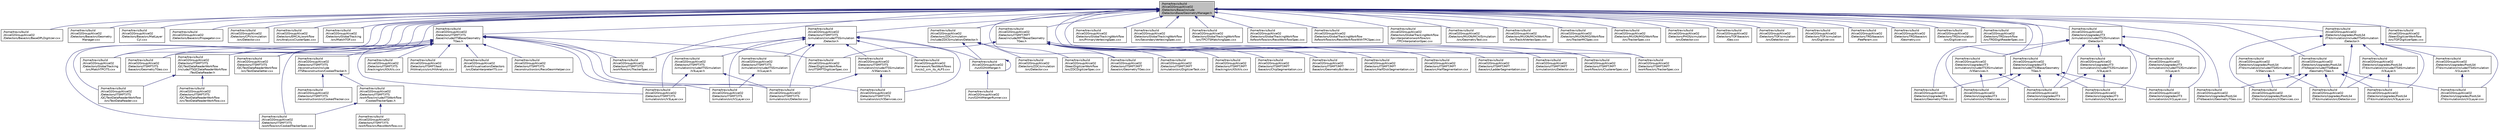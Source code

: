digraph "/home/travis/build/AliceO2Group/AliceO2/Detectors/Base/include/DetectorsBase/GeometryManager.h"
{
 // INTERACTIVE_SVG=YES
  bgcolor="transparent";
  edge [fontname="Helvetica",fontsize="10",labelfontname="Helvetica",labelfontsize="10"];
  node [fontname="Helvetica",fontsize="10",shape=record];
  Node50 [label="/home/travis/build\l/AliceO2Group/AliceO2\l/Detectors/Base/include\l/DetectorsBase/GeometryManager.h",height=0.2,width=0.4,color="black", fillcolor="grey75", style="filled", fontcolor="black"];
  Node50 -> Node51 [dir="back",color="midnightblue",fontsize="10",style="solid",fontname="Helvetica"];
  Node51 [label="/home/travis/build\l/AliceO2Group/AliceO2\l/Detectors/Base/src/BaseDPLDigitizer.cxx",height=0.2,width=0.4,color="black",URL="$df/d11/BaseDPLDigitizer_8cxx.html"];
  Node50 -> Node52 [dir="back",color="midnightblue",fontsize="10",style="solid",fontname="Helvetica"];
  Node52 [label="/home/travis/build\l/AliceO2Group/AliceO2\l/Detectors/Base/src/Geometry\lManager.cxx",height=0.2,width=0.4,color="black",URL="$d2/d93/Detectors_2Base_2src_2GeometryManager_8cxx.html"];
  Node50 -> Node53 [dir="back",color="midnightblue",fontsize="10",style="solid",fontname="Helvetica"];
  Node53 [label="/home/travis/build\l/AliceO2Group/AliceO2\l/Detectors/Base/src/MatLayer\lCyl.cxx",height=0.2,width=0.4,color="black",URL="$d1/d2b/MatLayerCyl_8cxx.html",tooltip="Implementation of single cylindrical material layer. "];
  Node50 -> Node54 [dir="back",color="midnightblue",fontsize="10",style="solid",fontname="Helvetica"];
  Node54 [label="/home/travis/build\l/AliceO2Group/AliceO2\l/Detectors/Base/src/Propagator.cxx",height=0.2,width=0.4,color="black",URL="$d8/dee/Propagator_8cxx.html"];
  Node50 -> Node55 [dir="back",color="midnightblue",fontsize="10",style="solid",fontname="Helvetica"];
  Node55 [label="/home/travis/build\l/AliceO2Group/AliceO2\l/Detectors/CPV/simulation\l/src/Detector.cxx",height=0.2,width=0.4,color="black",URL="$de/de0/CPV_2simulation_2src_2Detector_8cxx.html"];
  Node50 -> Node56 [dir="back",color="midnightblue",fontsize="10",style="solid",fontname="Helvetica"];
  Node56 [label="/home/travis/build\l/AliceO2Group/AliceO2\l/Detectors/EMCAL/workflow\l/src/AnalysisClusterSpec.cxx",height=0.2,width=0.4,color="black",URL="$d2/d75/AnalysisClusterSpec_8cxx.html"];
  Node50 -> Node57 [dir="back",color="midnightblue",fontsize="10",style="solid",fontname="Helvetica"];
  Node57 [label="/home/travis/build\l/AliceO2Group/AliceO2\l/Detectors/GlobalTracking\l/src/MatchTOF.cxx",height=0.2,width=0.4,color="black",URL="$db/d6a/MatchTOF_8cxx.html"];
  Node50 -> Node58 [dir="back",color="midnightblue",fontsize="10",style="solid",fontname="Helvetica"];
  Node58 [label="/home/travis/build\l/AliceO2Group/AliceO2\l/Detectors/GlobalTracking\l/src/MatchTPCITS.cxx",height=0.2,width=0.4,color="black",URL="$dc/d59/MatchTPCITS_8cxx.html"];
  Node50 -> Node59 [dir="back",color="midnightblue",fontsize="10",style="solid",fontname="Helvetica"];
  Node59 [label="/home/travis/build\l/AliceO2Group/AliceO2\l/Detectors/GlobalTrackingWorkflow\l/src/PrimaryVertexingSpec.cxx",height=0.2,width=0.4,color="black",URL="$db/d2d/PrimaryVertexingSpec_8cxx.html"];
  Node50 -> Node60 [dir="back",color="midnightblue",fontsize="10",style="solid",fontname="Helvetica"];
  Node60 [label="/home/travis/build\l/AliceO2Group/AliceO2\l/Detectors/GlobalTrackingWorkflow\l/src/SecondaryVertexingSpec.cxx",height=0.2,width=0.4,color="black",URL="$d9/dfc/SecondaryVertexingSpec_8cxx.html"];
  Node50 -> Node61 [dir="back",color="midnightblue",fontsize="10",style="solid",fontname="Helvetica"];
  Node61 [label="/home/travis/build\l/AliceO2Group/AliceO2\l/Detectors/GlobalTrackingWorkflow\l/src/TPCITSMatchingSpec.cxx",height=0.2,width=0.4,color="black",URL="$d6/d73/TPCITSMatchingSpec_8cxx.html"];
  Node50 -> Node62 [dir="back",color="midnightblue",fontsize="10",style="solid",fontname="Helvetica"];
  Node62 [label="/home/travis/build\l/AliceO2Group/AliceO2\l/Detectors/GlobalTrackingWorkflow\l/tofworkflow/src/RecoWorkflowSpec.cxx",height=0.2,width=0.4,color="black",URL="$d8/d84/RecoWorkflowSpec_8cxx.html"];
  Node50 -> Node63 [dir="back",color="midnightblue",fontsize="10",style="solid",fontname="Helvetica"];
  Node63 [label="/home/travis/build\l/AliceO2Group/AliceO2\l/Detectors/GlobalTrackingWorkflow\l/tofworkflow/src/RecoWorkflowWithTPCSpec.cxx",height=0.2,width=0.4,color="black",URL="$d4/d76/RecoWorkflowWithTPCSpec_8cxx.html"];
  Node50 -> Node64 [dir="back",color="midnightblue",fontsize="10",style="solid",fontname="Helvetica"];
  Node64 [label="/home/travis/build\l/AliceO2Group/AliceO2\l/Detectors/GlobalTrackingWorkflow\l/tpcinterpolationworkflow/src\l/TPCInterpolationSpec.cxx",height=0.2,width=0.4,color="black",URL="$d8/d85/TPCInterpolationSpec_8cxx.html"];
  Node50 -> Node65 [dir="back",color="midnightblue",fontsize="10",style="solid",fontname="Helvetica"];
  Node65 [label="/home/travis/build\l/AliceO2Group/AliceO2\l/Detectors/ITSMFT/ITS\l/base/include/ITSBase/Geometry\lTGeo.h",height=0.2,width=0.4,color="black",URL="$d9/dfb/ITSMFT_2ITS_2base_2include_2ITSBase_2GeometryTGeo_8h.html"];
  Node65 -> Node58 [dir="back",color="midnightblue",fontsize="10",style="solid",fontname="Helvetica"];
  Node65 -> Node66 [dir="back",color="midnightblue",fontsize="10",style="solid",fontname="Helvetica"];
  Node66 [label="/home/travis/build\l/AliceO2Group/AliceO2\l/Detectors/ITSMFT/ITS\l/base/src/GeometryTGeo.cxx",height=0.2,width=0.4,color="black",URL="$d9/d9c/ITSMFT_2ITS_2base_2src_2GeometryTGeo_8cxx.html"];
  Node65 -> Node67 [dir="back",color="midnightblue",fontsize="10",style="solid",fontname="Helvetica"];
  Node67 [label="/home/travis/build\l/AliceO2Group/AliceO2\l/Detectors/ITSMFT/ITS\l/QC/TestDataReaderWorkflow\l/include/ITSQCDataReaderWorkflow\l/TestDataReader.h",height=0.2,width=0.4,color="black",URL="$dd/d69/TestDataReader_8h.html"];
  Node67 -> Node68 [dir="back",color="midnightblue",fontsize="10",style="solid",fontname="Helvetica"];
  Node68 [label="/home/travis/build\l/AliceO2Group/AliceO2\l/Detectors/ITSMFT/ITS\l/QC/TestDataReaderWorkflow\l/src/TestDataReader.cxx",height=0.2,width=0.4,color="black",URL="$d0/dd9/TestDataReader_8cxx.html"];
  Node67 -> Node69 [dir="back",color="midnightblue",fontsize="10",style="solid",fontname="Helvetica"];
  Node69 [label="/home/travis/build\l/AliceO2Group/AliceO2\l/Detectors/ITSMFT/ITS\l/QC/TestDataReaderWorkflow\l/src/TestDataReaderWorkflow.cxx",height=0.2,width=0.4,color="black",URL="$d1/dc6/TestDataReaderWorkflow_8cxx.html"];
  Node65 -> Node70 [dir="back",color="midnightblue",fontsize="10",style="solid",fontname="Helvetica"];
  Node70 [label="/home/travis/build\l/AliceO2Group/AliceO2\l/Detectors/ITSMFT/ITS\l/QC/TestDataReaderWorkflow\l/src/TestDataGetter.cxx",height=0.2,width=0.4,color="black",URL="$d9/da7/TestDataGetter_8cxx.html"];
  Node65 -> Node71 [dir="back",color="midnightblue",fontsize="10",style="solid",fontname="Helvetica"];
  Node71 [label="/home/travis/build\l/AliceO2Group/AliceO2\l/Detectors/ITSMFT/ITS\l/reconstruction/include\l/ITSReconstruction/CookedTracker.h",height=0.2,width=0.4,color="black",URL="$d6/d0c/CookedTracker_8h.html",tooltip="Definition of the \"Cooked Matrix\" ITS tracker. "];
  Node71 -> Node72 [dir="back",color="midnightblue",fontsize="10",style="solid",fontname="Helvetica"];
  Node72 [label="/home/travis/build\l/AliceO2Group/AliceO2\l/Detectors/ITSMFT/ITS\l/reconstruction/src/CookedTracker.cxx",height=0.2,width=0.4,color="black",URL="$d7/dca/CookedTracker_8cxx.html",tooltip="Implementation of the \"Cooked Matrix\" ITS tracker. "];
  Node71 -> Node73 [dir="back",color="midnightblue",fontsize="10",style="solid",fontname="Helvetica"];
  Node73 [label="/home/travis/build\l/AliceO2Group/AliceO2\l/Detectors/ITSMFT/ITS\l/workflow/include/ITSWorkflow\l/CookedTrackerSpec.h",height=0.2,width=0.4,color="black",URL="$d2/d0b/CookedTrackerSpec_8h.html"];
  Node73 -> Node74 [dir="back",color="midnightblue",fontsize="10",style="solid",fontname="Helvetica"];
  Node74 [label="/home/travis/build\l/AliceO2Group/AliceO2\l/Detectors/ITSMFT/ITS\l/workflow/src/CookedTrackerSpec.cxx",height=0.2,width=0.4,color="black",URL="$d6/dbc/CookedTrackerSpec_8cxx.html"];
  Node73 -> Node75 [dir="back",color="midnightblue",fontsize="10",style="solid",fontname="Helvetica"];
  Node75 [label="/home/travis/build\l/AliceO2Group/AliceO2\l/Detectors/ITSMFT/ITS\l/workflow/src/RecoWorkflow.cxx",height=0.2,width=0.4,color="black",URL="$d5/d99/ITSMFT_2ITS_2workflow_2src_2RecoWorkflow_8cxx.html"];
  Node65 -> Node76 [dir="back",color="midnightblue",fontsize="10",style="solid",fontname="Helvetica"];
  Node76 [label="/home/travis/build\l/AliceO2Group/AliceO2\l/Detectors/ITSMFT/ITS\l/reconstruction/src/RecoGeomHelper.cxx",height=0.2,width=0.4,color="black",URL="$d3/dde/RecoGeomHelper_8cxx.html"];
  Node65 -> Node77 [dir="back",color="midnightblue",fontsize="10",style="solid",fontname="Helvetica"];
  Node77 [label="/home/travis/build\l/AliceO2Group/AliceO2\l/Detectors/ITSMFT/ITS\l/simulation/src/Detector.cxx",height=0.2,width=0.4,color="black",URL="$d9/d0d/ITSMFT_2ITS_2simulation_2src_2Detector_8cxx.html"];
  Node65 -> Node78 [dir="back",color="midnightblue",fontsize="10",style="solid",fontname="Helvetica"];
  Node78 [label="/home/travis/build\l/AliceO2Group/AliceO2\l/Detectors/ITSMFT/ITS\l/simulation/src/V1Layer.cxx",height=0.2,width=0.4,color="black",URL="$d8/d82/ITSMFT_2ITS_2simulation_2src_2V1Layer_8cxx.html"];
  Node65 -> Node79 [dir="back",color="midnightblue",fontsize="10",style="solid",fontname="Helvetica"];
  Node79 [label="/home/travis/build\l/AliceO2Group/AliceO2\l/Detectors/ITSMFT/ITS\l/simulation/src/V3Layer.cxx",height=0.2,width=0.4,color="black",URL="$de/d82/ITSMFT_2ITS_2simulation_2src_2V3Layer_8cxx.html"];
  Node65 -> Node80 [dir="back",color="midnightblue",fontsize="10",style="solid",fontname="Helvetica"];
  Node80 [label="/home/travis/build\l/AliceO2Group/AliceO2\l/Detectors/ITSMFT/ITS\l/simulation/src/V3Services.cxx",height=0.2,width=0.4,color="black",URL="$d9/d6c/ITSMFT_2ITS_2simulation_2src_2V3Services_8cxx.html"];
  Node65 -> Node81 [dir="back",color="midnightblue",fontsize="10",style="solid",fontname="Helvetica"];
  Node81 [label="/home/travis/build\l/AliceO2Group/AliceO2\l/Detectors/ITSMFT/ITS\l/tracking/src/IOUtils.cxx",height=0.2,width=0.4,color="black",URL="$d5/d13/ITS_2tracking_2src_2IOUtils_8cxx.html"];
  Node65 -> Node74 [dir="back",color="midnightblue",fontsize="10",style="solid",fontname="Helvetica"];
  Node65 -> Node82 [dir="back",color="midnightblue",fontsize="10",style="solid",fontname="Helvetica"];
  Node82 [label="/home/travis/build\l/AliceO2Group/AliceO2\l/Detectors/ITSMFT/ITS\l/workflow/src/TrackerSpec.cxx",height=0.2,width=0.4,color="black",URL="$de/d95/ITSMFT_2ITS_2workflow_2src_2TrackerSpec_8cxx.html"];
  Node65 -> Node83 [dir="back",color="midnightblue",fontsize="10",style="solid",fontname="Helvetica"];
  Node83 [label="/home/travis/build\l/AliceO2Group/AliceO2\l/Detectors/ITSMFT/test\l/HitAnalysis/src/HitAnalysis.cxx",height=0.2,width=0.4,color="black",URL="$d7/d4c/HitAnalysis_8cxx.html"];
  Node65 -> Node84 [dir="back",color="midnightblue",fontsize="10",style="solid",fontname="Helvetica"];
  Node84 [label="/home/travis/build\l/AliceO2Group/AliceO2\l/EventVisualisation/Detectors\l/src/DataInterpreterITS.cxx",height=0.2,width=0.4,color="black",URL="$d2/d8a/DataInterpreterITS_8cxx.html",tooltip="converting ITS data to Event Visualisation primitives "];
  Node65 -> Node85 [dir="back",color="midnightblue",fontsize="10",style="solid",fontname="Helvetica"];
  Node85 [label="/home/travis/build\l/AliceO2Group/AliceO2\l/Steer/DigitizerWorkflow\l/src/ITSMFTDigitizerSpec.cxx",height=0.2,width=0.4,color="black",URL="$d3/d43/ITSMFTDigitizerSpec_8cxx.html"];
  Node50 -> Node66 [dir="back",color="midnightblue",fontsize="10",style="solid",fontname="Helvetica"];
  Node50 -> Node67 [dir="back",color="midnightblue",fontsize="10",style="solid",fontname="Helvetica"];
  Node50 -> Node70 [dir="back",color="midnightblue",fontsize="10",style="solid",fontname="Helvetica"];
  Node50 -> Node68 [dir="back",color="midnightblue",fontsize="10",style="solid",fontname="Helvetica"];
  Node50 -> Node86 [dir="back",color="midnightblue",fontsize="10",style="solid",fontname="Helvetica"];
  Node86 [label="/home/travis/build\l/AliceO2Group/AliceO2\l/Detectors/ITSMFT/ITS\l/simulation/include/ITSSimulation\l/Detector.h",height=0.2,width=0.4,color="black",URL="$d6/d8d/ITSMFT_2ITS_2simulation_2include_2ITSSimulation_2Detector_8h.html"];
  Node86 -> Node87 [dir="back",color="midnightblue",fontsize="10",style="solid",fontname="Helvetica"];
  Node87 [label="/home/travis/build\l/AliceO2Group/AliceO2\l/Detectors/ITSMFT/ITS\l/simulation/include/ITSSimulation\l/V1Layer.h",height=0.2,width=0.4,color="black",URL="$d5/db1/ITSMFT_2ITS_2simulation_2include_2ITSSimulation_2V1Layer_8h.html"];
  Node87 -> Node78 [dir="back",color="midnightblue",fontsize="10",style="solid",fontname="Helvetica"];
  Node86 -> Node88 [dir="back",color="midnightblue",fontsize="10",style="solid",fontname="Helvetica"];
  Node88 [label="/home/travis/build\l/AliceO2Group/AliceO2\l/Detectors/ITSMFT/ITS\l/simulation/include/ITSSimulation\l/V3Layer.h",height=0.2,width=0.4,color="black",URL="$d2/d3b/ITSMFT_2ITS_2simulation_2include_2ITSSimulation_2V3Layer_8h.html"];
  Node88 -> Node77 [dir="back",color="midnightblue",fontsize="10",style="solid",fontname="Helvetica"];
  Node88 -> Node79 [dir="back",color="midnightblue",fontsize="10",style="solid",fontname="Helvetica"];
  Node86 -> Node89 [dir="back",color="midnightblue",fontsize="10",style="solid",fontname="Helvetica"];
  Node89 [label="/home/travis/build\l/AliceO2Group/AliceO2\l/Detectors/ITSMFT/ITS\l/simulation/include/ITSSimulation\l/V3Services.h",height=0.2,width=0.4,color="black",URL="$d4/ddd/ITSMFT_2ITS_2simulation_2include_2ITSSimulation_2V3Services_8h.html"];
  Node89 -> Node77 [dir="back",color="midnightblue",fontsize="10",style="solid",fontname="Helvetica"];
  Node89 -> Node80 [dir="back",color="midnightblue",fontsize="10",style="solid",fontname="Helvetica"];
  Node86 -> Node77 [dir="back",color="midnightblue",fontsize="10",style="solid",fontname="Helvetica"];
  Node86 -> Node78 [dir="back",color="midnightblue",fontsize="10",style="solid",fontname="Helvetica"];
  Node86 -> Node79 [dir="back",color="midnightblue",fontsize="10",style="solid",fontname="Helvetica"];
  Node86 -> Node80 [dir="back",color="midnightblue",fontsize="10",style="solid",fontname="Helvetica"];
  Node86 -> Node90 [dir="back",color="midnightblue",fontsize="10",style="solid",fontname="Helvetica"];
  Node90 [label="/home/travis/build\l/AliceO2Group/AliceO2\l/Framework/TestWorkflows\l/src/o2_sim_its_ALP3.cxx",height=0.2,width=0.4,color="black",URL="$dd/d2b/o2__sim__its__ALP3_8cxx.html"];
  Node86 -> Node91 [dir="back",color="midnightblue",fontsize="10",style="solid",fontname="Helvetica"];
  Node91 [label="/home/travis/build\l/AliceO2Group/AliceO2\l/run/O2HitMerger.h",height=0.2,width=0.4,color="black",URL="$db/d50/O2HitMerger_8h.html"];
  Node91 -> Node91 [dir="back",color="midnightblue",fontsize="10",style="solid",fontname="Helvetica"];
  Node91 -> Node92 [dir="back",color="midnightblue",fontsize="10",style="solid",fontname="Helvetica"];
  Node92 [label="/home/travis/build\l/AliceO2Group/AliceO2\l/run/O2HitMergerRunner.cxx",height=0.2,width=0.4,color="black",URL="$d9/d16/O2HitMergerRunner_8cxx.html"];
  Node50 -> Node74 [dir="back",color="midnightblue",fontsize="10",style="solid",fontname="Helvetica"];
  Node50 -> Node82 [dir="back",color="midnightblue",fontsize="10",style="solid",fontname="Helvetica"];
  Node50 -> Node93 [dir="back",color="midnightblue",fontsize="10",style="solid",fontname="Helvetica"];
  Node93 [label="/home/travis/build\l/AliceO2Group/AliceO2\l/Detectors/ITSMFT/MFT\l/base/include/MFTBase/Geometry\lTGeo.h",height=0.2,width=0.4,color="black",URL="$da/d9a/ITSMFT_2MFT_2base_2include_2MFTBase_2GeometryTGeo_8h.html"];
  Node93 -> Node94 [dir="back",color="midnightblue",fontsize="10",style="solid",fontname="Helvetica"];
  Node94 [label="/home/travis/build\l/AliceO2Group/AliceO2\l/Detectors/ITSMFT/MFT\l/base/src/ChipSegmentation.cxx",height=0.2,width=0.4,color="black",URL="$d5/d24/ChipSegmentation_8cxx.html",tooltip="Description of the virtual segmentation of the chips. "];
  Node93 -> Node95 [dir="back",color="midnightblue",fontsize="10",style="solid",fontname="Helvetica"];
  Node95 [label="/home/travis/build\l/AliceO2Group/AliceO2\l/Detectors/ITSMFT/MFT\l/base/src/GeometryBuilder.cxx",height=0.2,width=0.4,color="black",URL="$df/d83/GeometryBuilder_8cxx.html",tooltip="Class describing MFT Geometry Builder. "];
  Node93 -> Node96 [dir="back",color="midnightblue",fontsize="10",style="solid",fontname="Helvetica"];
  Node96 [label="/home/travis/build\l/AliceO2Group/AliceO2\l/Detectors/ITSMFT/MFT\l/base/src/GeometryTGeo.cxx",height=0.2,width=0.4,color="black",URL="$d0/dc4/ITSMFT_2MFT_2base_2src_2GeometryTGeo_8cxx.html"];
  Node93 -> Node97 [dir="back",color="midnightblue",fontsize="10",style="solid",fontname="Helvetica"];
  Node97 [label="/home/travis/build\l/AliceO2Group/AliceO2\l/Detectors/ITSMFT/MFT\l/base/src/HalfDiskSegmentation.cxx",height=0.2,width=0.4,color="black",URL="$d1/d8f/HalfDiskSegmentation_8cxx.html",tooltip="Class for the description of the structure of a half-disk. "];
  Node93 -> Node98 [dir="back",color="midnightblue",fontsize="10",style="solid",fontname="Helvetica"];
  Node98 [label="/home/travis/build\l/AliceO2Group/AliceO2\l/Detectors/ITSMFT/MFT\l/base/src/HalfSegmentation.cxx",height=0.2,width=0.4,color="black",URL="$d1/d7f/HalfSegmentation_8cxx.html",tooltip="Segmentation class for each half of the ALICE Muon Forward Tracker. "];
  Node93 -> Node99 [dir="back",color="midnightblue",fontsize="10",style="solid",fontname="Helvetica"];
  Node99 [label="/home/travis/build\l/AliceO2Group/AliceO2\l/Detectors/ITSMFT/MFT\l/base/src/LadderSegmentation.cxx",height=0.2,width=0.4,color="black",URL="$d6/dc0/LadderSegmentation_8cxx.html",tooltip="Description of the virtual segmentation of a ladder. "];
  Node93 -> Node100 [dir="back",color="midnightblue",fontsize="10",style="solid",fontname="Helvetica"];
  Node100 [label="/home/travis/build\l/AliceO2Group/AliceO2\l/Detectors/ITSMFT/MFT\l/simulation/src/Detector.cxx",height=0.2,width=0.4,color="black",URL="$d0/d6b/ITSMFT_2MFT_2simulation_2src_2Detector_8cxx.html"];
  Node93 -> Node101 [dir="back",color="midnightblue",fontsize="10",style="solid",fontname="Helvetica"];
  Node101 [label="/home/travis/build\l/AliceO2Group/AliceO2\l/Detectors/ITSMFT/MFT\l/simulation/src/DigitizerTask.cxx",height=0.2,width=0.4,color="black",URL="$d6/d87/ITSMFT_2MFT_2simulation_2src_2DigitizerTask_8cxx.html"];
  Node93 -> Node102 [dir="back",color="midnightblue",fontsize="10",style="solid",fontname="Helvetica"];
  Node102 [label="/home/travis/build\l/AliceO2Group/AliceO2\l/Detectors/ITSMFT/MFT\l/tracking/src/IOUtils.cxx",height=0.2,width=0.4,color="black",URL="$dd/d79/MFT_2tracking_2src_2IOUtils_8cxx.html"];
  Node93 -> Node103 [dir="back",color="midnightblue",fontsize="10",style="solid",fontname="Helvetica"];
  Node103 [label="/home/travis/build\l/AliceO2Group/AliceO2\l/Detectors/ITSMFT/MFT\l/workflow/src/ClustererSpec.cxx",height=0.2,width=0.4,color="black",URL="$d4/d8b/ITSMFT_2MFT_2workflow_2src_2ClustererSpec_8cxx.html"];
  Node93 -> Node104 [dir="back",color="midnightblue",fontsize="10",style="solid",fontname="Helvetica"];
  Node104 [label="/home/travis/build\l/AliceO2Group/AliceO2\l/Detectors/ITSMFT/MFT\l/workflow/src/TrackerSpec.cxx",height=0.2,width=0.4,color="black",URL="$d1/dd0/ITSMFT_2MFT_2workflow_2src_2TrackerSpec_8cxx.html"];
  Node93 -> Node85 [dir="back",color="midnightblue",fontsize="10",style="solid",fontname="Helvetica"];
  Node50 -> Node96 [dir="back",color="midnightblue",fontsize="10",style="solid",fontname="Helvetica"];
  Node50 -> Node103 [dir="back",color="midnightblue",fontsize="10",style="solid",fontname="Helvetica"];
  Node50 -> Node104 [dir="back",color="midnightblue",fontsize="10",style="solid",fontname="Helvetica"];
  Node50 -> Node105 [dir="back",color="midnightblue",fontsize="10",style="solid",fontname="Helvetica"];
  Node105 [label="/home/travis/build\l/AliceO2Group/AliceO2\l/Detectors/MUON/MCH/Simulation\l/src/GeometryTest.cxx",height=0.2,width=0.4,color="black",URL="$d7/df8/GeometryTest_8cxx.html"];
  Node50 -> Node106 [dir="back",color="midnightblue",fontsize="10",style="solid",fontname="Helvetica"];
  Node106 [label="/home/travis/build\l/AliceO2Group/AliceO2\l/Detectors/MUON/MCH/Workflow\l/src/TrackAtVertexSpec.cxx",height=0.2,width=0.4,color="black",URL="$d1/d96/TrackAtVertexSpec_8cxx.html",tooltip="Implementation of a data processor to extrapolate the tracks to the vertex. "];
  Node50 -> Node107 [dir="back",color="midnightblue",fontsize="10",style="solid",fontname="Helvetica"];
  Node107 [label="/home/travis/build\l/AliceO2Group/AliceO2\l/Detectors/MUON/MID/Workflow\l/src/TrackerMCSpec.cxx",height=0.2,width=0.4,color="black",URL="$da/d28/TrackerMCSpec_8cxx.html",tooltip="Data processor spec for MID MC tracker device. "];
  Node50 -> Node108 [dir="back",color="midnightblue",fontsize="10",style="solid",fontname="Helvetica"];
  Node108 [label="/home/travis/build\l/AliceO2Group/AliceO2\l/Detectors/MUON/MID/Workflow\l/src/TrackerSpec.cxx",height=0.2,width=0.4,color="black",URL="$db/da5/MUON_2MID_2Workflow_2src_2TrackerSpec_8cxx.html",tooltip="Data processor spec for MID tracker device. "];
  Node50 -> Node109 [dir="back",color="midnightblue",fontsize="10",style="solid",fontname="Helvetica"];
  Node109 [label="/home/travis/build\l/AliceO2Group/AliceO2\l/Detectors/PHOS/simulation\l/src/Detector.cxx",height=0.2,width=0.4,color="black",URL="$df/d4d/PHOS_2simulation_2src_2Detector_8cxx.html"];
  Node50 -> Node110 [dir="back",color="midnightblue",fontsize="10",style="solid",fontname="Helvetica"];
  Node110 [label="/home/travis/build\l/AliceO2Group/AliceO2\l/Detectors/TOF/base/src\l/Geo.cxx",height=0.2,width=0.4,color="black",URL="$da/d39/Geo_8cxx.html"];
  Node50 -> Node111 [dir="back",color="midnightblue",fontsize="10",style="solid",fontname="Helvetica"];
  Node111 [label="/home/travis/build\l/AliceO2Group/AliceO2\l/Detectors/TOF/simulation\l/src/Detector.cxx",height=0.2,width=0.4,color="black",URL="$d4/d59/TOF_2simulation_2src_2Detector_8cxx.html"];
  Node50 -> Node112 [dir="back",color="midnightblue",fontsize="10",style="solid",fontname="Helvetica"];
  Node112 [label="/home/travis/build\l/AliceO2Group/AliceO2\l/Detectors/TOF/simulation\l/src/Digitizer.cxx",height=0.2,width=0.4,color="black",URL="$d4/df3/TOF_2simulation_2src_2Digitizer_8cxx.html"];
  Node50 -> Node113 [dir="back",color="midnightblue",fontsize="10",style="solid",fontname="Helvetica"];
  Node113 [label="/home/travis/build\l/AliceO2Group/AliceO2\l/Detectors/TRD/base/src\l/FeeParam.cxx",height=0.2,width=0.4,color="black",URL="$d0/d67/FeeParam_8cxx.html"];
  Node50 -> Node114 [dir="back",color="midnightblue",fontsize="10",style="solid",fontname="Helvetica"];
  Node114 [label="/home/travis/build\l/AliceO2Group/AliceO2\l/Detectors/TRD/base/src\l/Geometry.cxx",height=0.2,width=0.4,color="black",URL="$d6/dfb/TRD_2base_2src_2Geometry_8cxx.html"];
  Node50 -> Node115 [dir="back",color="midnightblue",fontsize="10",style="solid",fontname="Helvetica"];
  Node115 [label="/home/travis/build\l/AliceO2Group/AliceO2\l/Detectors/TRD/simulation\l/src/Digitizer.cxx",height=0.2,width=0.4,color="black",URL="$d7/d40/TRD_2simulation_2src_2Digitizer_8cxx.html"];
  Node50 -> Node116 [dir="back",color="midnightblue",fontsize="10",style="solid",fontname="Helvetica"];
  Node116 [label="/home/travis/build\l/AliceO2Group/AliceO2\l/Detectors/TRD/workflow\l/src/TRDDigitReaderSpec.cxx",height=0.2,width=0.4,color="black",URL="$d7/da6/TRDDigitReaderSpec_8cxx.html"];
  Node50 -> Node117 [dir="back",color="midnightblue",fontsize="10",style="solid",fontname="Helvetica"];
  Node117 [label="/home/travis/build\l/AliceO2Group/AliceO2\l/Detectors/Upgrades/IT3\l/base/include/ITS3Base/Geometry\lTGeo.h",height=0.2,width=0.4,color="black",URL="$db/d2e/Upgrades_2IT3_2base_2include_2ITS3Base_2GeometryTGeo_8h.html"];
  Node117 -> Node118 [dir="back",color="midnightblue",fontsize="10",style="solid",fontname="Helvetica"];
  Node118 [label="/home/travis/build\l/AliceO2Group/AliceO2\l/Detectors/Upgrades/IT3\l/base/src/GeometryTGeo.cxx",height=0.2,width=0.4,color="black",URL="$d8/d0d/Upgrades_2IT3_2base_2src_2GeometryTGeo_8cxx.html"];
  Node117 -> Node119 [dir="back",color="midnightblue",fontsize="10",style="solid",fontname="Helvetica"];
  Node119 [label="/home/travis/build\l/AliceO2Group/AliceO2\l/Detectors/Upgrades/IT3\l/simulation/src/Detector.cxx",height=0.2,width=0.4,color="black",URL="$d0/d7e/Upgrades_2IT3_2simulation_2src_2Detector_8cxx.html"];
  Node117 -> Node120 [dir="back",color="midnightblue",fontsize="10",style="solid",fontname="Helvetica"];
  Node120 [label="/home/travis/build\l/AliceO2Group/AliceO2\l/Detectors/Upgrades/IT3\l/simulation/src/V1Layer.cxx",height=0.2,width=0.4,color="black",URL="$d1/d94/Upgrades_2IT3_2simulation_2src_2V1Layer_8cxx.html"];
  Node117 -> Node121 [dir="back",color="midnightblue",fontsize="10",style="solid",fontname="Helvetica"];
  Node121 [label="/home/travis/build\l/AliceO2Group/AliceO2\l/Detectors/Upgrades/IT3\l/simulation/src/V3Layer.cxx",height=0.2,width=0.4,color="black",URL="$d4/dd1/Upgrades_2IT3_2simulation_2src_2V3Layer_8cxx.html"];
  Node117 -> Node122 [dir="back",color="midnightblue",fontsize="10",style="solid",fontname="Helvetica"];
  Node122 [label="/home/travis/build\l/AliceO2Group/AliceO2\l/Detectors/Upgrades/IT3\l/simulation/src/V3Services.cxx",height=0.2,width=0.4,color="black",URL="$d7/da9/Upgrades_2IT3_2simulation_2src_2V3Services_8cxx.html"];
  Node50 -> Node118 [dir="back",color="midnightblue",fontsize="10",style="solid",fontname="Helvetica"];
  Node50 -> Node123 [dir="back",color="midnightblue",fontsize="10",style="solid",fontname="Helvetica"];
  Node123 [label="/home/travis/build\l/AliceO2Group/AliceO2\l/Detectors/Upgrades/IT3\l/simulation/include/ITS3Simulation\l/Detector.h",height=0.2,width=0.4,color="black",URL="$d0/da0/Upgrades_2IT3_2simulation_2include_2ITS3Simulation_2Detector_8h.html"];
  Node123 -> Node124 [dir="back",color="midnightblue",fontsize="10",style="solid",fontname="Helvetica"];
  Node124 [label="/home/travis/build\l/AliceO2Group/AliceO2\l/Detectors/Upgrades/IT3\l/simulation/include/ITS3Simulation\l/V1Layer.h",height=0.2,width=0.4,color="black",URL="$da/d6c/Upgrades_2IT3_2simulation_2include_2ITS3Simulation_2V1Layer_8h.html"];
  Node124 -> Node120 [dir="back",color="midnightblue",fontsize="10",style="solid",fontname="Helvetica"];
  Node123 -> Node125 [dir="back",color="midnightblue",fontsize="10",style="solid",fontname="Helvetica"];
  Node125 [label="/home/travis/build\l/AliceO2Group/AliceO2\l/Detectors/Upgrades/IT3\l/simulation/include/ITS3Simulation\l/V3Layer.h",height=0.2,width=0.4,color="black",URL="$d7/d22/Upgrades_2IT3_2simulation_2include_2ITS3Simulation_2V3Layer_8h.html"];
  Node125 -> Node119 [dir="back",color="midnightblue",fontsize="10",style="solid",fontname="Helvetica"];
  Node125 -> Node121 [dir="back",color="midnightblue",fontsize="10",style="solid",fontname="Helvetica"];
  Node123 -> Node126 [dir="back",color="midnightblue",fontsize="10",style="solid",fontname="Helvetica"];
  Node126 [label="/home/travis/build\l/AliceO2Group/AliceO2\l/Detectors/Upgrades/IT3\l/simulation/include/ITS3Simulation\l/V3Services.h",height=0.2,width=0.4,color="black",URL="$de/d6f/Upgrades_2IT3_2simulation_2include_2ITS3Simulation_2V3Services_8h.html"];
  Node126 -> Node119 [dir="back",color="midnightblue",fontsize="10",style="solid",fontname="Helvetica"];
  Node126 -> Node122 [dir="back",color="midnightblue",fontsize="10",style="solid",fontname="Helvetica"];
  Node123 -> Node119 [dir="back",color="midnightblue",fontsize="10",style="solid",fontname="Helvetica"];
  Node123 -> Node120 [dir="back",color="midnightblue",fontsize="10",style="solid",fontname="Helvetica"];
  Node123 -> Node121 [dir="back",color="midnightblue",fontsize="10",style="solid",fontname="Helvetica"];
  Node123 -> Node122 [dir="back",color="midnightblue",fontsize="10",style="solid",fontname="Helvetica"];
  Node50 -> Node127 [dir="back",color="midnightblue",fontsize="10",style="solid",fontname="Helvetica"];
  Node127 [label="/home/travis/build\l/AliceO2Group/AliceO2\l/Detectors/Upgrades/PostLS4\l/IT4/base/include/ITS4Base\l/GeometryTGeo.h",height=0.2,width=0.4,color="black",URL="$d5/d82/Upgrades_2PostLS4_2IT4_2base_2include_2ITS4Base_2GeometryTGeo_8h.html"];
  Node127 -> Node128 [dir="back",color="midnightblue",fontsize="10",style="solid",fontname="Helvetica"];
  Node128 [label="/home/travis/build\l/AliceO2Group/AliceO2\l/Detectors/Upgrades/PostLS4\l/IT4/base/src/GeometryTGeo.cxx",height=0.2,width=0.4,color="black",URL="$d1/de8/Upgrades_2PostLS4_2IT4_2base_2src_2GeometryTGeo_8cxx.html"];
  Node127 -> Node129 [dir="back",color="midnightblue",fontsize="10",style="solid",fontname="Helvetica"];
  Node129 [label="/home/travis/build\l/AliceO2Group/AliceO2\l/Detectors/Upgrades/PostLS4\l/IT4/simulation/src/Detector.cxx",height=0.2,width=0.4,color="black",URL="$d8/d97/Upgrades_2PostLS4_2IT4_2simulation_2src_2Detector_8cxx.html"];
  Node127 -> Node130 [dir="back",color="midnightblue",fontsize="10",style="solid",fontname="Helvetica"];
  Node130 [label="/home/travis/build\l/AliceO2Group/AliceO2\l/Detectors/Upgrades/PostLS4\l/IT4/simulation/src/V1Layer.cxx",height=0.2,width=0.4,color="black",URL="$d1/d4d/Upgrades_2PostLS4_2IT4_2simulation_2src_2V1Layer_8cxx.html"];
  Node127 -> Node131 [dir="back",color="midnightblue",fontsize="10",style="solid",fontname="Helvetica"];
  Node131 [label="/home/travis/build\l/AliceO2Group/AliceO2\l/Detectors/Upgrades/PostLS4\l/IT4/simulation/src/V3Layer.cxx",height=0.2,width=0.4,color="black",URL="$d1/d7a/Upgrades_2PostLS4_2IT4_2simulation_2src_2V3Layer_8cxx.html"];
  Node127 -> Node132 [dir="back",color="midnightblue",fontsize="10",style="solid",fontname="Helvetica"];
  Node132 [label="/home/travis/build\l/AliceO2Group/AliceO2\l/Detectors/Upgrades/PostLS4\l/IT4/simulation/src/V3Services.cxx",height=0.2,width=0.4,color="black",URL="$dc/d80/Upgrades_2PostLS4_2IT4_2simulation_2src_2V3Services_8cxx.html"];
  Node50 -> Node128 [dir="back",color="midnightblue",fontsize="10",style="solid",fontname="Helvetica"];
  Node50 -> Node133 [dir="back",color="midnightblue",fontsize="10",style="solid",fontname="Helvetica"];
  Node133 [label="/home/travis/build\l/AliceO2Group/AliceO2\l/Detectors/Upgrades/PostLS4\l/IT4/simulation/include/ITS4Simulation\l/Detector.h",height=0.2,width=0.4,color="black",URL="$d5/dee/Upgrades_2PostLS4_2IT4_2simulation_2include_2ITS4Simulation_2Detector_8h.html"];
  Node133 -> Node134 [dir="back",color="midnightblue",fontsize="10",style="solid",fontname="Helvetica"];
  Node134 [label="/home/travis/build\l/AliceO2Group/AliceO2\l/Detectors/Upgrades/PostLS4\l/IT4/simulation/include/ITS4Simulation\l/V1Layer.h",height=0.2,width=0.4,color="black",URL="$d6/d03/Upgrades_2PostLS4_2IT4_2simulation_2include_2ITS4Simulation_2V1Layer_8h.html"];
  Node134 -> Node130 [dir="back",color="midnightblue",fontsize="10",style="solid",fontname="Helvetica"];
  Node133 -> Node135 [dir="back",color="midnightblue",fontsize="10",style="solid",fontname="Helvetica"];
  Node135 [label="/home/travis/build\l/AliceO2Group/AliceO2\l/Detectors/Upgrades/PostLS4\l/IT4/simulation/include/ITS4Simulation\l/V3Layer.h",height=0.2,width=0.4,color="black",URL="$de/de3/Upgrades_2PostLS4_2IT4_2simulation_2include_2ITS4Simulation_2V3Layer_8h.html"];
  Node135 -> Node129 [dir="back",color="midnightblue",fontsize="10",style="solid",fontname="Helvetica"];
  Node135 -> Node131 [dir="back",color="midnightblue",fontsize="10",style="solid",fontname="Helvetica"];
  Node133 -> Node136 [dir="back",color="midnightblue",fontsize="10",style="solid",fontname="Helvetica"];
  Node136 [label="/home/travis/build\l/AliceO2Group/AliceO2\l/Detectors/Upgrades/PostLS4\l/IT4/simulation/include/ITS4Simulation\l/V3Services.h",height=0.2,width=0.4,color="black",URL="$d7/d69/Upgrades_2PostLS4_2IT4_2simulation_2include_2ITS4Simulation_2V3Services_8h.html"];
  Node136 -> Node129 [dir="back",color="midnightblue",fontsize="10",style="solid",fontname="Helvetica"];
  Node136 -> Node132 [dir="back",color="midnightblue",fontsize="10",style="solid",fontname="Helvetica"];
  Node133 -> Node129 [dir="back",color="midnightblue",fontsize="10",style="solid",fontname="Helvetica"];
  Node133 -> Node130 [dir="back",color="midnightblue",fontsize="10",style="solid",fontname="Helvetica"];
  Node133 -> Node131 [dir="back",color="midnightblue",fontsize="10",style="solid",fontname="Helvetica"];
  Node133 -> Node132 [dir="back",color="midnightblue",fontsize="10",style="solid",fontname="Helvetica"];
  Node50 -> Node137 [dir="back",color="midnightblue",fontsize="10",style="solid",fontname="Helvetica"];
  Node137 [label="/home/travis/build\l/AliceO2Group/AliceO2\l/Detectors/ZDC/simulation\l/include/ZDCSimulation/Detector.h",height=0.2,width=0.4,color="black",URL="$de/d29/ZDC_2simulation_2include_2ZDCSimulation_2Detector_8h.html"];
  Node137 -> Node138 [dir="back",color="midnightblue",fontsize="10",style="solid",fontname="Helvetica"];
  Node138 [label="/home/travis/build\l/AliceO2Group/AliceO2\l/Detectors/ZDC/simulation\l/src/Detector.cxx",height=0.2,width=0.4,color="black",URL="$df/dac/ZDC_2simulation_2src_2Detector_8cxx.html"];
  Node137 -> Node91 [dir="back",color="midnightblue",fontsize="10",style="solid",fontname="Helvetica"];
  Node137 -> Node139 [dir="back",color="midnightblue",fontsize="10",style="solid",fontname="Helvetica"];
  Node139 [label="/home/travis/build\l/AliceO2Group/AliceO2\l/Steer/DigitizerWorkflow\l/src/ZDCDigitizerSpec.cxx",height=0.2,width=0.4,color="black",URL="$d1/d1a/ZDCDigitizerSpec_8cxx.html"];
  Node50 -> Node140 [dir="back",color="midnightblue",fontsize="10",style="solid",fontname="Helvetica"];
  Node140 [label="/home/travis/build\l/AliceO2Group/AliceO2\l/Steer/DigitizerWorkflow\l/src/TOFDigitizerSpec.cxx",height=0.2,width=0.4,color="black",URL="$d6/d61/TOFDigitizerSpec_8cxx.html"];
}
